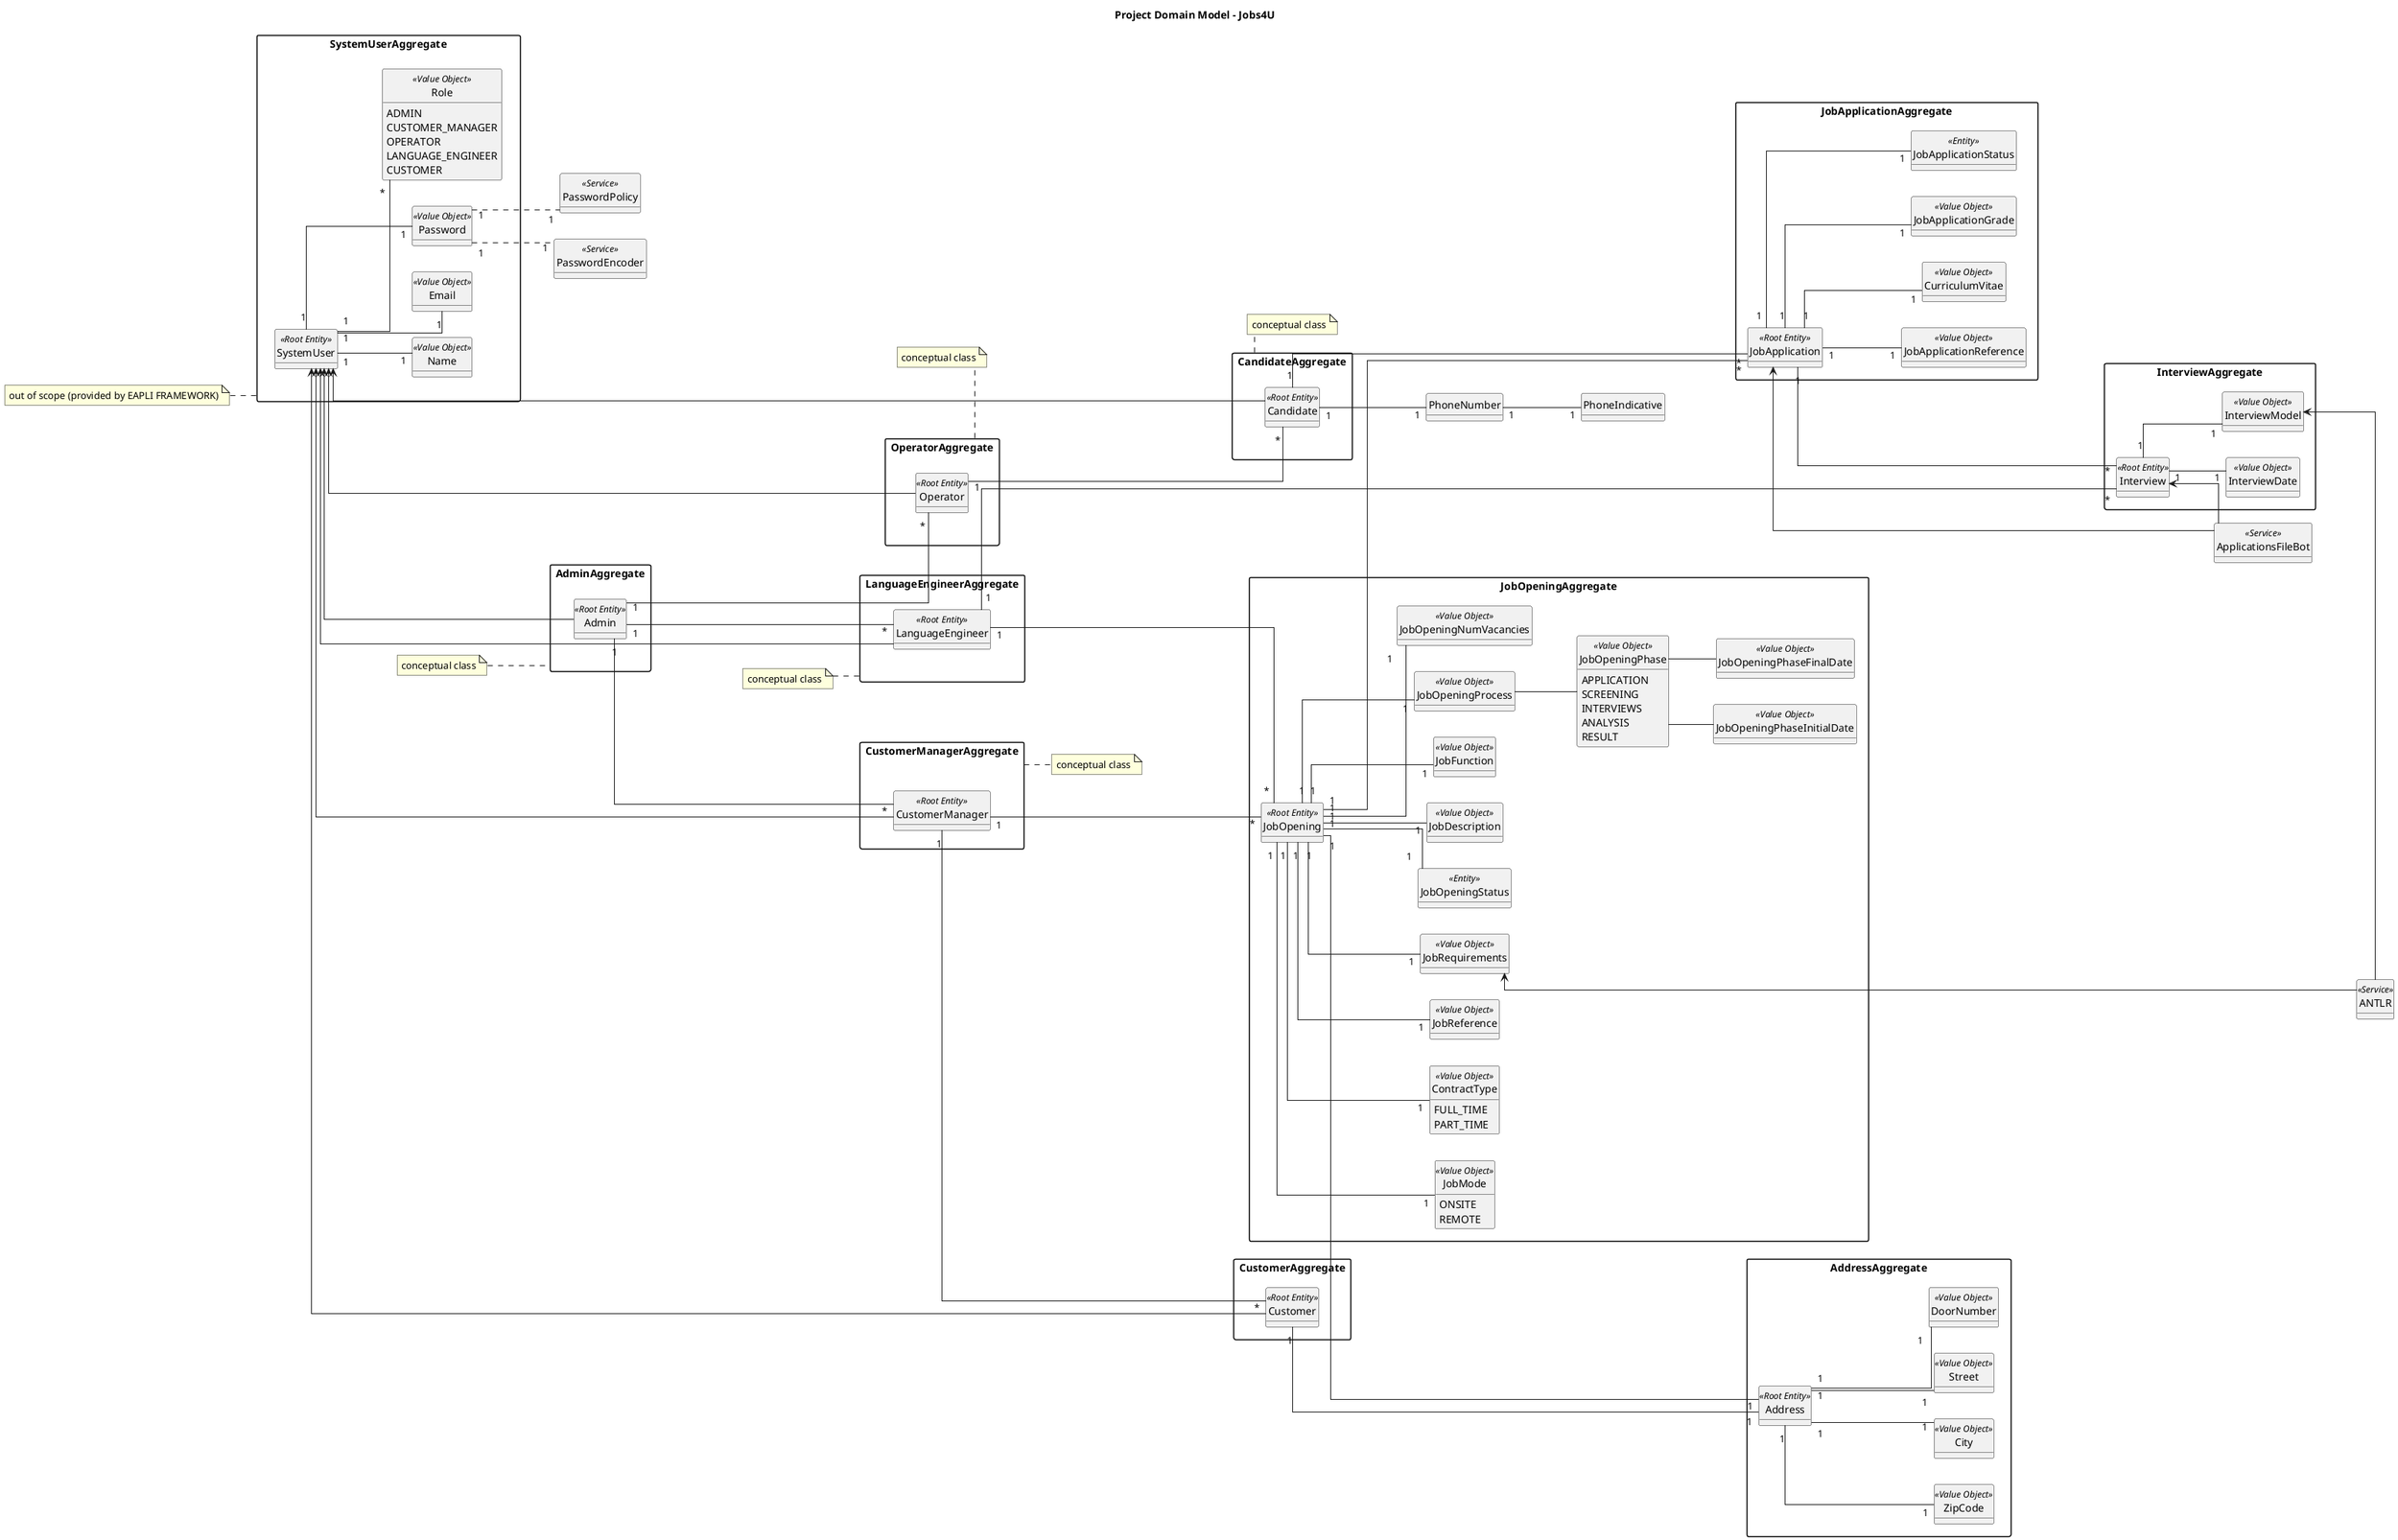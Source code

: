 @startuml
'https://plantuml.com/class-diagram

skinparam packageStyle rectangle
skinparam shadowing false
skinparam classAttributeIconSize 0
skinparam linetype ortho

top to bottom direction
left to right direction

hide methods
hide circle

title Project Domain Model - Jobs4U

package SystemUserAggregate {
    class SystemUser <<Root Entity>>
    class Name <<Value Object>>
    class Email <<Value Object>>
    class Password <<Value Object>>
    enum Role <<Value Object>> {
        ADMIN
        CUSTOMER_MANAGER
        OPERATOR
        LANGUAGE_ENGINEER
        CUSTOMER
    }
}
class PasswordEncoder <<Service>>
class PasswordPolicy <<Service>>
note left of SystemUserAggregate: out of scope (provided by EAPLI FRAMEWORK)

package OperatorAggregate {
    class Operator <<Root Entity>>
}
note bottom of OperatorAggregate: conceptual class

package AdminAggregate {
    class Admin <<Root Entity>>
}
note left of AdminAggregate: conceptual class

package CustomerManagerAggregate {
    class CustomerManager <<Root Entity>>
}
note right of CustomerManagerAggregate: conceptual class

package CustomerAggregate {
    class Customer <<Root Entity>>
}

package LanguageEngineerAggregate {
    class LanguageEngineer <<Root Entity>>
}
note left of LanguageEngineerAggregate: conceptual class

package CandidateAggregate {
    class Candidate <<Root Entity>>
}
note bottom of CandidateAggregate: conceptual class

package AddressAggregate {
    class Address <<Root Entity>>
    class ZipCode <<Value Object>>
    class City <<Value Object>>
    class Street <<Value Object>>
    class DoorNumber <<Value Object>>
}

package JobOpeningAggregate {
    class JobOpening <<Root Entity>>
    enum JobMode <<Value Object>> {
        ONSITE
        REMOTE
    }
    class ContractType <<Value Object>> {
        FULL_TIME
        PART_TIME
    }
    class JobReference <<Value Object>>
    class JobOpeningProcess <<Value Object>>
    class JobOpeningStatus <<Entity>>
    enum JobOpeningPhase <<Value Object>> {
        APPLICATION
        SCREENING
        INTERVIEWS
        ANALYSIS
        RESULT
    }
    class JobOpeningPhaseInitialDate <<Value Object>>
    class JobOpeningPhaseFinalDate <<Value Object>>
    class JobDescription <<Value Object>>
    class JobFunction <<Value Object>>
    class JobRequirements <<Value Object>>
    class JobOpeningNumVacancies <<Value Object>>
}

package JobApplicationAggregate {
    class JobApplication <<Root Entity>>
    class JobApplicationReference <<Value Object>>
    class CurriculumVitae <<Value Object>>
    class JobApplicationGrade <<Value Object>>
    class JobApplicationStatus <<Entity>>
}

package InterviewAggregate {
    class Interview <<Root Entity>>
    class InterviewDate <<Value Object>>
    class InterviewModel <<Value Object>>
}

class ApplicationsFileBot <<Service>> {
}

class ANTLR <<Service>> {
}

SystemUser "1" -- "1" Name
SystemUser "1" -- "1" Email
SystemUser "1" -- "1" Password
SystemUser "1" -- "*" Role

Password "1" -. "1" PasswordEncoder
Password "1" -. "1" PasswordPolicy

SystemUser <--- Operator
SystemUser <--- Admin
SystemUser <--- Customer
SystemUser <--- CustomerManager
SystemUser <--- LanguageEngineer
SystemUser <--- Candidate

Admin "1" ---- "*" Operator
Admin "1" ---- "*" CustomerManager
Admin "1" ---- "*" LanguageEngineer

CustomerManager "1" ---- "*" Customer

Operator "1" ---- "*" Candidate

LanguageEngineer "1" --- "*" JobOpening
LanguageEngineer "1" --- "*" Interview

Candidate "1" ---- "*" JobApplication
Candidate "1" -- "1" PhoneNumber

CustomerManager "1" -- "*" JobOpening

PhoneNumber "1" -- "1" PhoneIndicative

Customer "1" ---- "1" Address

Address "1" -- "1" ZipCode
Address "1" -- "1" City
Address "1" -- "1" Street
Address "1" -- "1" DoorNumber

JobOpening "1" ---- "1" Address
JobOpening "1" ---- "*" JobApplication
JobOpening "1" -- "1" JobMode
JobOpening "1" -- "1" ContractType
JobOpening "1" -- "1" JobReference
JobOpening "1" -- "1" JobOpeningStatus
JobOpening "1" -- "1" JobDescription
JobOpening "1" -- "1" JobFunction
JobOpening "1" -- "1" JobRequirements
JobOpening "1" -- "1" JobOpeningNumVacancies

JobOpening "1" -- "1" JobOpeningProcess
JobOpeningProcess -- JobOpeningPhase
JobOpeningPhase -- JobOpeningPhaseInitialDate
JobOpeningPhase -- JobOpeningPhaseFinalDate

JobApplication "1" -- "1" JobApplicationReference
JobApplication "1" -- "1" CurriculumVitae
JobApplication "1" -- "1" JobApplicationGrade
JobApplication "1" -- "1" JobApplicationStatus

Interview "1" -- "1" InterviewDate
Interview "1" -- "1" InterviewModel

Interview <-- ApplicationsFileBot
JobApplication <-- ApplicationsFileBot

InterviewModel <-- ANTLR
JobRequirements <-- ANTLR

JobApplication "1" ---- "*" Interview

@enduml
